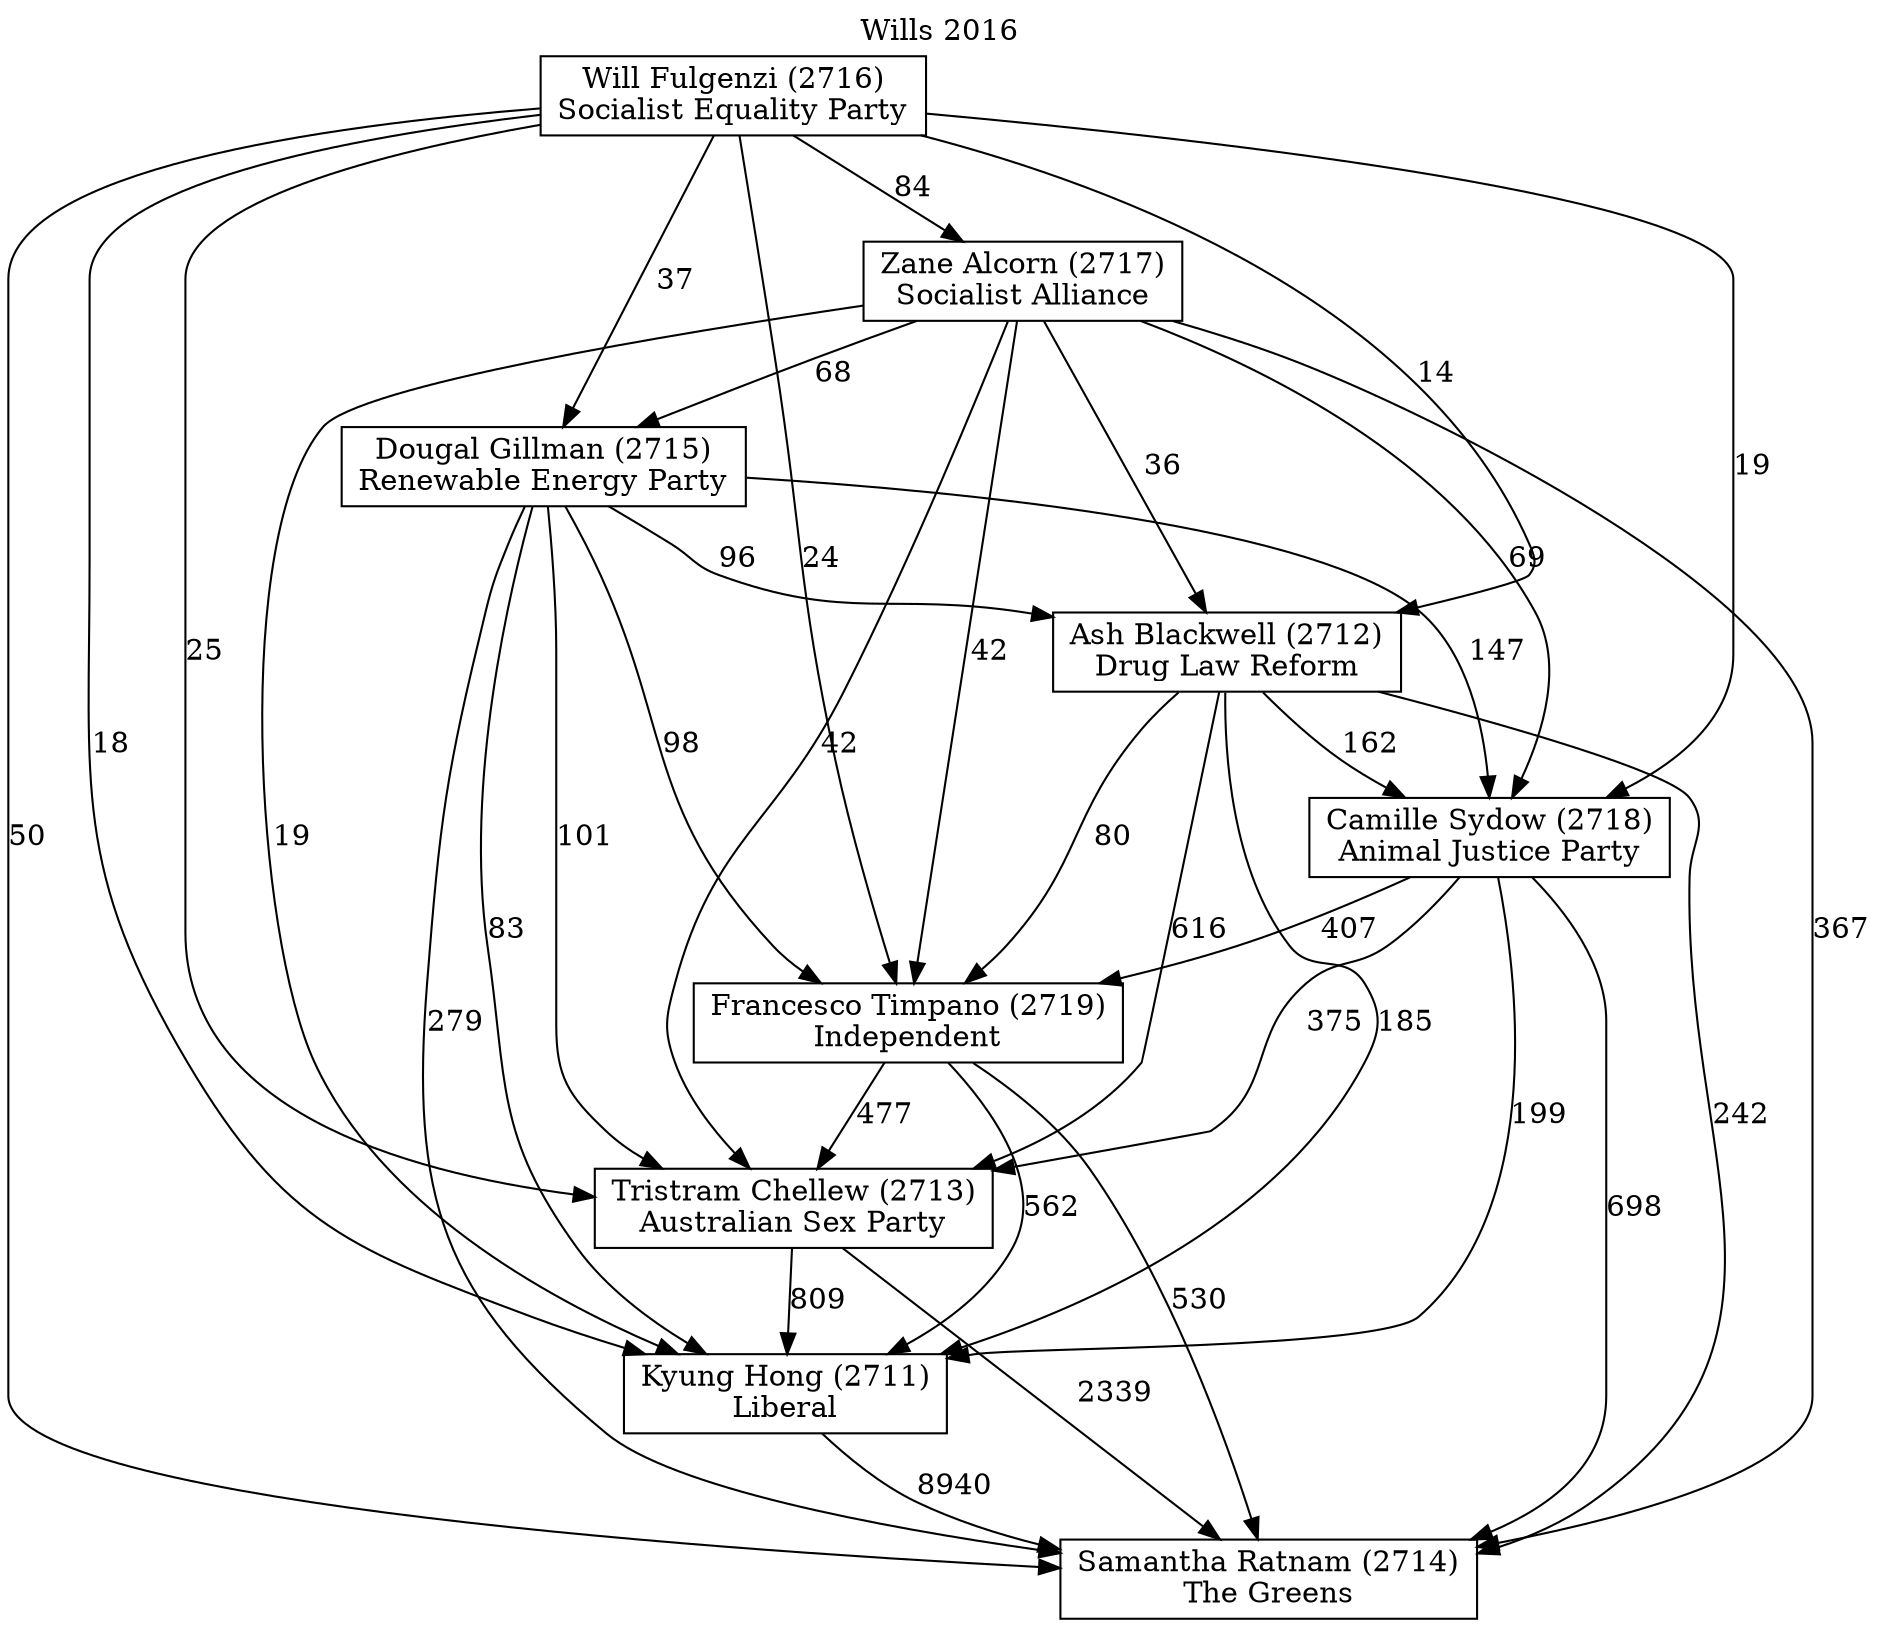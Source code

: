 // House preference flow
digraph "Samantha Ratnam (2714)_Wills_2016" {
	graph [label="Wills 2016" labelloc=t mclimit=10]
	node [shape=box]
	"Francesco Timpano (2719)" [label="Francesco Timpano (2719)
Independent"]
	"Kyung Hong (2711)" [label="Kyung Hong (2711)
Liberal"]
	"Ash Blackwell (2712)" [label="Ash Blackwell (2712)
Drug Law Reform"]
	"Samantha Ratnam (2714)" [label="Samantha Ratnam (2714)
The Greens"]
	"Tristram Chellew (2713)" [label="Tristram Chellew (2713)
Australian Sex Party"]
	"Zane Alcorn (2717)" [label="Zane Alcorn (2717)
Socialist Alliance"]
	"Will Fulgenzi (2716)" [label="Will Fulgenzi (2716)
Socialist Equality Party"]
	"Dougal Gillman (2715)" [label="Dougal Gillman (2715)
Renewable Energy Party"]
	"Camille Sydow (2718)" [label="Camille Sydow (2718)
Animal Justice Party"]
	"Ash Blackwell (2712)" -> "Francesco Timpano (2719)" [label=80]
	"Camille Sydow (2718)" -> "Tristram Chellew (2713)" [label=375]
	"Will Fulgenzi (2716)" -> "Zane Alcorn (2717)" [label=84]
	"Zane Alcorn (2717)" -> "Samantha Ratnam (2714)" [label=367]
	"Will Fulgenzi (2716)" -> "Tristram Chellew (2713)" [label=25]
	"Camille Sydow (2718)" -> "Samantha Ratnam (2714)" [label=698]
	"Dougal Gillman (2715)" -> "Ash Blackwell (2712)" [label=96]
	"Will Fulgenzi (2716)" -> "Kyung Hong (2711)" [label=18]
	"Zane Alcorn (2717)" -> "Francesco Timpano (2719)" [label=42]
	"Tristram Chellew (2713)" -> "Samantha Ratnam (2714)" [label=2339]
	"Francesco Timpano (2719)" -> "Samantha Ratnam (2714)" [label=530]
	"Ash Blackwell (2712)" -> "Tristram Chellew (2713)" [label=616]
	"Zane Alcorn (2717)" -> "Kyung Hong (2711)" [label=19]
	"Will Fulgenzi (2716)" -> "Camille Sydow (2718)" [label=19]
	"Francesco Timpano (2719)" -> "Kyung Hong (2711)" [label=562]
	"Zane Alcorn (2717)" -> "Ash Blackwell (2712)" [label=36]
	"Will Fulgenzi (2716)" -> "Ash Blackwell (2712)" [label=14]
	"Camille Sydow (2718)" -> "Francesco Timpano (2719)" [label=407]
	"Will Fulgenzi (2716)" -> "Dougal Gillman (2715)" [label=37]
	"Dougal Gillman (2715)" -> "Francesco Timpano (2719)" [label=98]
	"Zane Alcorn (2717)" -> "Dougal Gillman (2715)" [label=68]
	"Camille Sydow (2718)" -> "Kyung Hong (2711)" [label=199]
	"Kyung Hong (2711)" -> "Samantha Ratnam (2714)" [label=8940]
	"Francesco Timpano (2719)" -> "Tristram Chellew (2713)" [label=477]
	"Dougal Gillman (2715)" -> "Kyung Hong (2711)" [label=83]
	"Ash Blackwell (2712)" -> "Camille Sydow (2718)" [label=162]
	"Tristram Chellew (2713)" -> "Kyung Hong (2711)" [label=809]
	"Ash Blackwell (2712)" -> "Samantha Ratnam (2714)" [label=242]
	"Dougal Gillman (2715)" -> "Samantha Ratnam (2714)" [label=279]
	"Ash Blackwell (2712)" -> "Kyung Hong (2711)" [label=185]
	"Will Fulgenzi (2716)" -> "Samantha Ratnam (2714)" [label=50]
	"Dougal Gillman (2715)" -> "Tristram Chellew (2713)" [label=101]
	"Zane Alcorn (2717)" -> "Tristram Chellew (2713)" [label=42]
	"Will Fulgenzi (2716)" -> "Francesco Timpano (2719)" [label=24]
	"Dougal Gillman (2715)" -> "Camille Sydow (2718)" [label=147]
	"Zane Alcorn (2717)" -> "Camille Sydow (2718)" [label=69]
}
